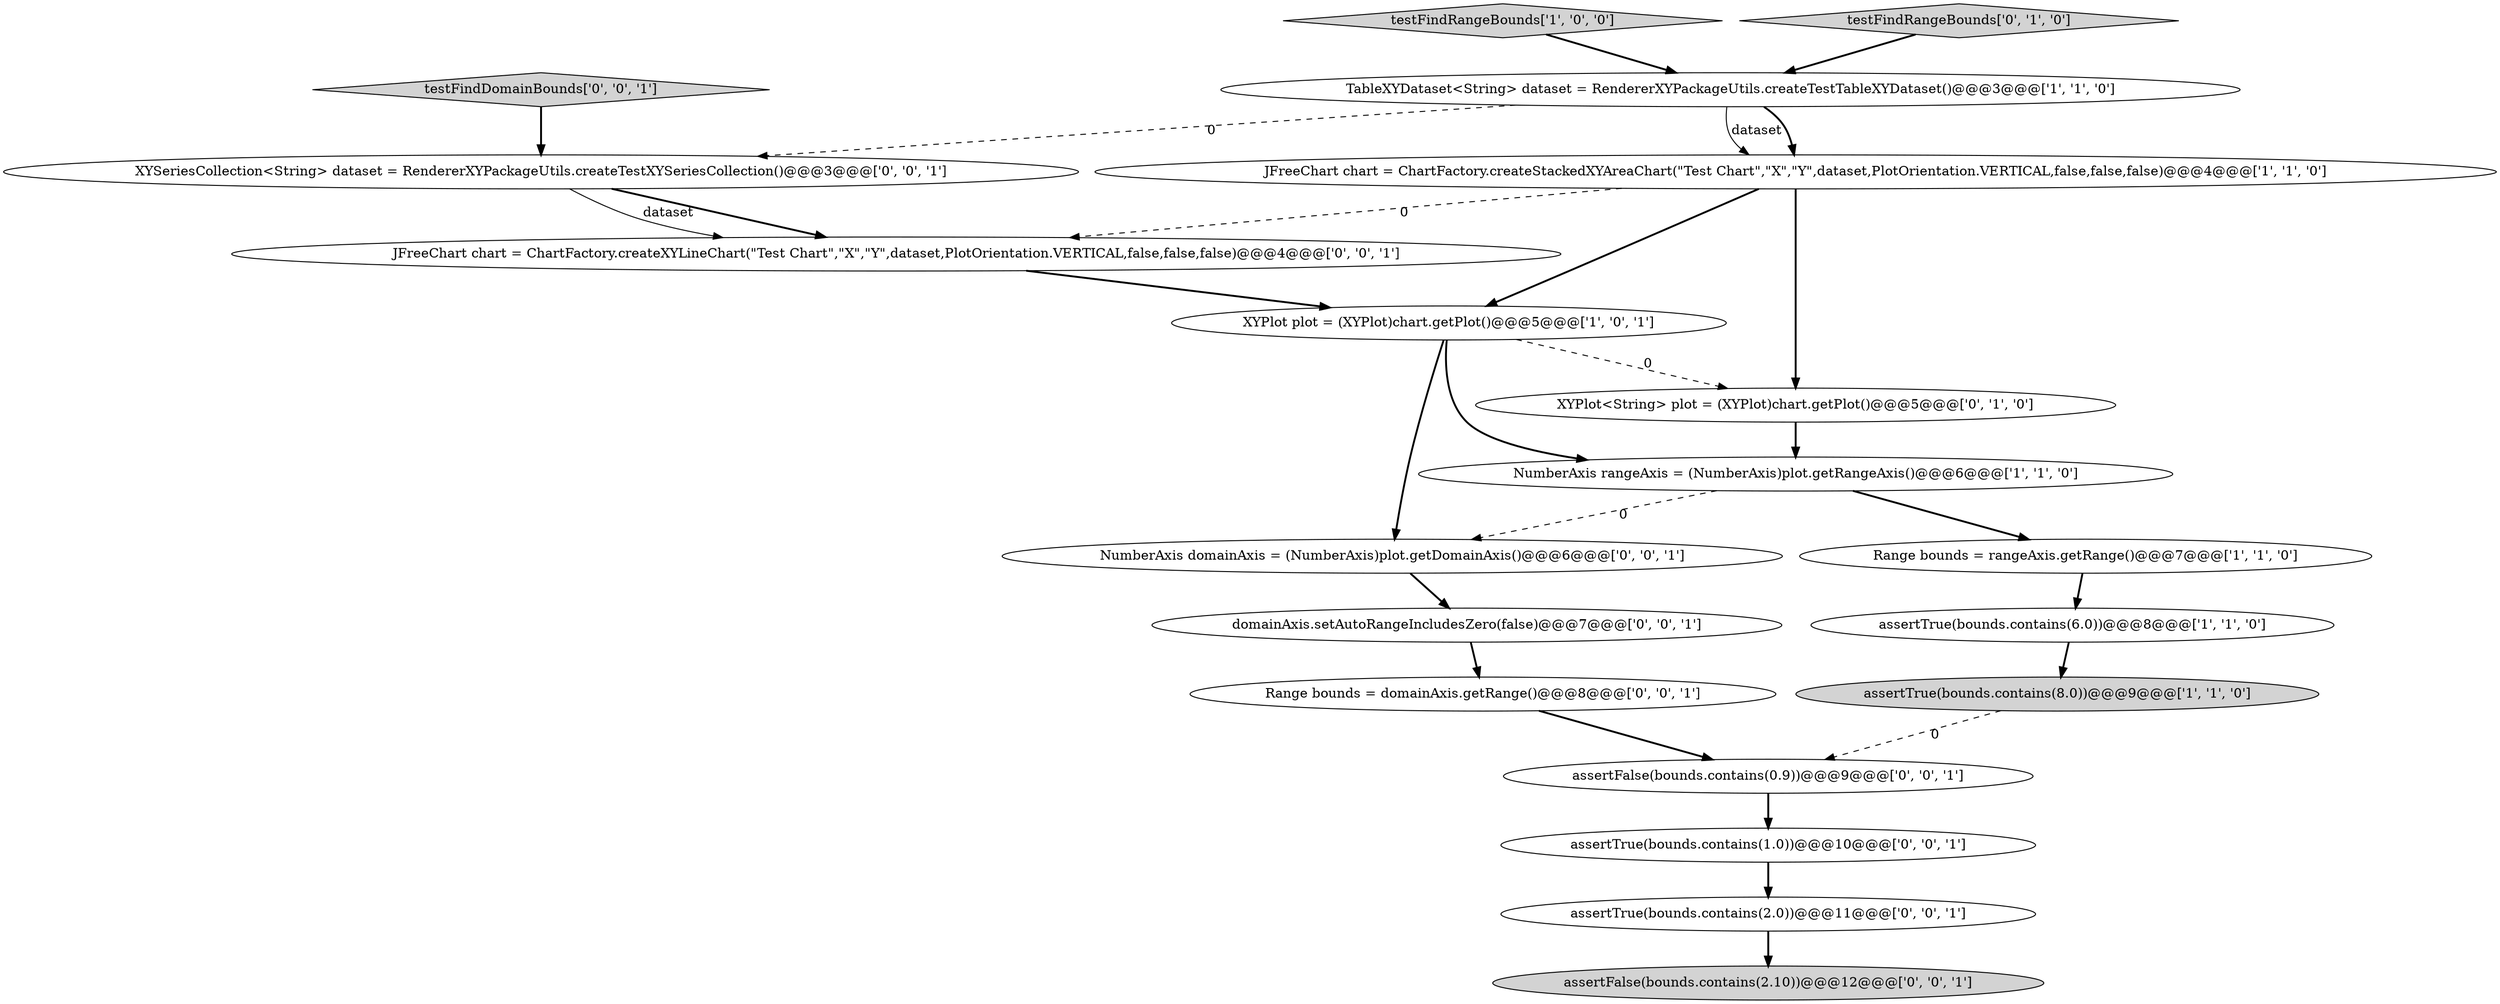 digraph {
17 [style = filled, label = "assertFalse(bounds.contains(0.9))@@@9@@@['0', '0', '1']", fillcolor = white, shape = ellipse image = "AAA0AAABBB3BBB"];
3 [style = filled, label = "XYPlot plot = (XYPlot)chart.getPlot()@@@5@@@['1', '0', '1']", fillcolor = white, shape = ellipse image = "AAA0AAABBB1BBB"];
4 [style = filled, label = "testFindRangeBounds['1', '0', '0']", fillcolor = lightgray, shape = diamond image = "AAA0AAABBB1BBB"];
1 [style = filled, label = "Range bounds = rangeAxis.getRange()@@@7@@@['1', '1', '0']", fillcolor = white, shape = ellipse image = "AAA0AAABBB1BBB"];
2 [style = filled, label = "assertTrue(bounds.contains(8.0))@@@9@@@['1', '1', '0']", fillcolor = lightgray, shape = ellipse image = "AAA0AAABBB1BBB"];
6 [style = filled, label = "assertTrue(bounds.contains(6.0))@@@8@@@['1', '1', '0']", fillcolor = white, shape = ellipse image = "AAA0AAABBB1BBB"];
14 [style = filled, label = "Range bounds = domainAxis.getRange()@@@8@@@['0', '0', '1']", fillcolor = white, shape = ellipse image = "AAA0AAABBB3BBB"];
12 [style = filled, label = "assertTrue(bounds.contains(1.0))@@@10@@@['0', '0', '1']", fillcolor = white, shape = ellipse image = "AAA0AAABBB3BBB"];
0 [style = filled, label = "NumberAxis rangeAxis = (NumberAxis)plot.getRangeAxis()@@@6@@@['1', '1', '0']", fillcolor = white, shape = ellipse image = "AAA0AAABBB1BBB"];
15 [style = filled, label = "assertFalse(bounds.contains(2.10))@@@12@@@['0', '0', '1']", fillcolor = lightgray, shape = ellipse image = "AAA0AAABBB3BBB"];
13 [style = filled, label = "domainAxis.setAutoRangeIncludesZero(false)@@@7@@@['0', '0', '1']", fillcolor = white, shape = ellipse image = "AAA0AAABBB3BBB"];
16 [style = filled, label = "XYSeriesCollection<String> dataset = RendererXYPackageUtils.createTestXYSeriesCollection()@@@3@@@['0', '0', '1']", fillcolor = white, shape = ellipse image = "AAA0AAABBB3BBB"];
11 [style = filled, label = "testFindDomainBounds['0', '0', '1']", fillcolor = lightgray, shape = diamond image = "AAA0AAABBB3BBB"];
19 [style = filled, label = "assertTrue(bounds.contains(2.0))@@@11@@@['0', '0', '1']", fillcolor = white, shape = ellipse image = "AAA0AAABBB3BBB"];
18 [style = filled, label = "JFreeChart chart = ChartFactory.createXYLineChart(\"Test Chart\",\"X\",\"Y\",dataset,PlotOrientation.VERTICAL,false,false,false)@@@4@@@['0', '0', '1']", fillcolor = white, shape = ellipse image = "AAA0AAABBB3BBB"];
7 [style = filled, label = "TableXYDataset<String> dataset = RendererXYPackageUtils.createTestTableXYDataset()@@@3@@@['1', '1', '0']", fillcolor = white, shape = ellipse image = "AAA0AAABBB1BBB"];
10 [style = filled, label = "NumberAxis domainAxis = (NumberAxis)plot.getDomainAxis()@@@6@@@['0', '0', '1']", fillcolor = white, shape = ellipse image = "AAA0AAABBB3BBB"];
5 [style = filled, label = "JFreeChart chart = ChartFactory.createStackedXYAreaChart(\"Test Chart\",\"X\",\"Y\",dataset,PlotOrientation.VERTICAL,false,false,false)@@@4@@@['1', '1', '0']", fillcolor = white, shape = ellipse image = "AAA0AAABBB1BBB"];
8 [style = filled, label = "XYPlot<String> plot = (XYPlot)chart.getPlot()@@@5@@@['0', '1', '0']", fillcolor = white, shape = ellipse image = "AAA1AAABBB2BBB"];
9 [style = filled, label = "testFindRangeBounds['0', '1', '0']", fillcolor = lightgray, shape = diamond image = "AAA0AAABBB2BBB"];
18->3 [style = bold, label=""];
3->10 [style = bold, label=""];
14->17 [style = bold, label=""];
4->7 [style = bold, label=""];
5->8 [style = bold, label=""];
7->5 [style = solid, label="dataset"];
8->0 [style = bold, label=""];
16->18 [style = bold, label=""];
2->17 [style = dashed, label="0"];
19->15 [style = bold, label=""];
0->10 [style = dashed, label="0"];
17->12 [style = bold, label=""];
11->16 [style = bold, label=""];
5->18 [style = dashed, label="0"];
1->6 [style = bold, label=""];
0->1 [style = bold, label=""];
6->2 [style = bold, label=""];
10->13 [style = bold, label=""];
3->0 [style = bold, label=""];
12->19 [style = bold, label=""];
7->5 [style = bold, label=""];
7->16 [style = dashed, label="0"];
5->3 [style = bold, label=""];
3->8 [style = dashed, label="0"];
13->14 [style = bold, label=""];
16->18 [style = solid, label="dataset"];
9->7 [style = bold, label=""];
}
